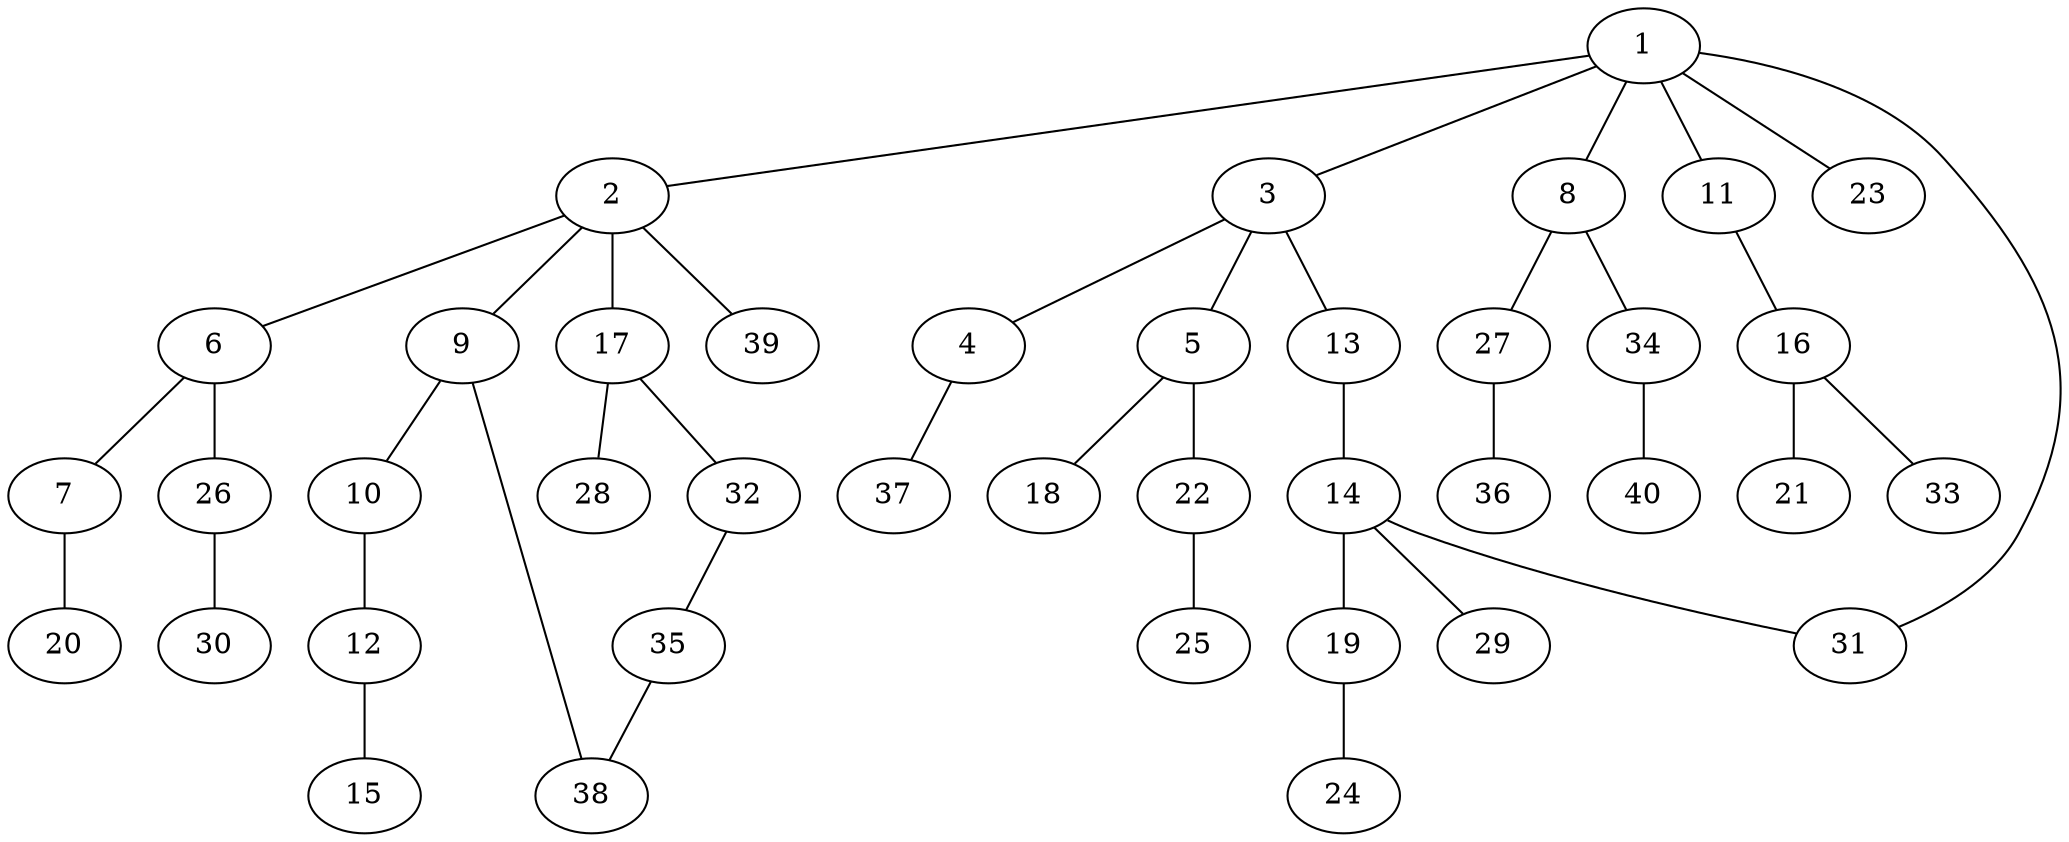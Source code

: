graph graphname {1--2
1--3
1--8
1--11
1--23
1--31
2--6
2--9
2--17
2--39
3--4
3--5
3--13
4--37
5--18
5--22
6--7
6--26
7--20
8--27
8--34
9--10
9--38
10--12
11--16
12--15
13--14
14--19
14--29
14--31
16--21
16--33
17--28
17--32
19--24
22--25
26--30
27--36
32--35
34--40
35--38
}